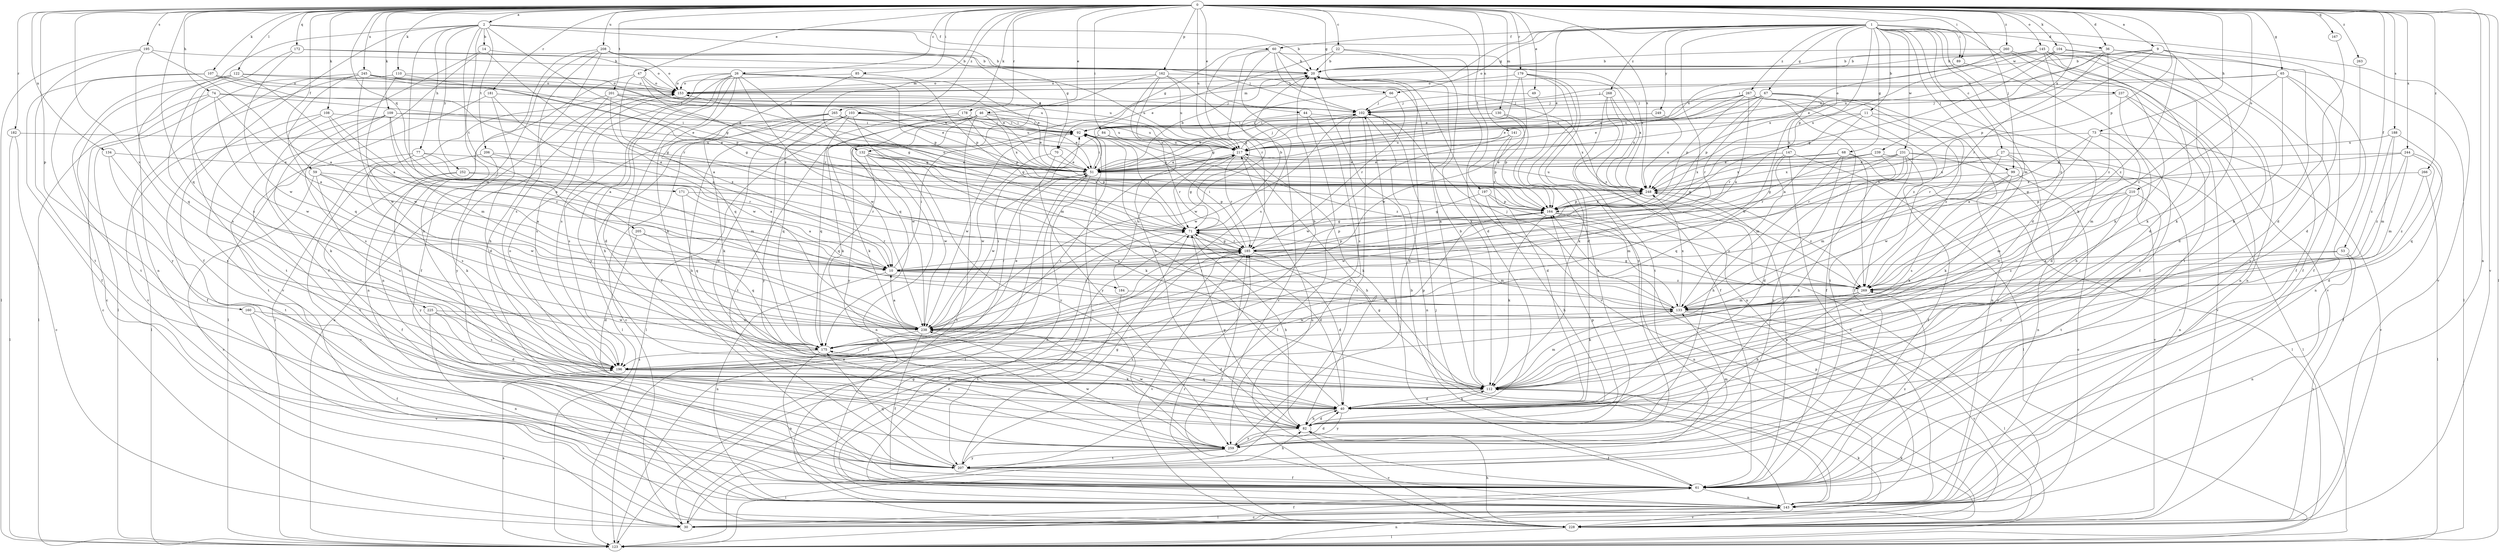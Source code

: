 strict digraph  {
0;
1;
2;
9;
10;
11;
14;
20;
22;
26;
27;
30;
36;
40;
44;
46;
47;
49;
51;
53;
59;
60;
61;
65;
66;
67;
68;
70;
71;
73;
74;
77;
82;
84;
85;
89;
92;
99;
102;
103;
104;
107;
108;
109;
110;
112;
122;
123;
130;
132;
133;
134;
141;
143;
145;
147;
153;
160;
162;
164;
167;
171;
172;
175;
178;
179;
181;
182;
184;
185;
188;
195;
196;
197;
201;
205;
206;
207;
208;
210;
217;
225;
228;
231;
237;
238;
239;
244;
245;
248;
249;
252;
259;
260;
263;
265;
266;
267;
268;
269;
0 -> 2  [label=a];
0 -> 9  [label=a];
0 -> 22  [label=c];
0 -> 26  [label=c];
0 -> 36  [label=d];
0 -> 44  [label=e];
0 -> 46  [label=e];
0 -> 47  [label=e];
0 -> 49  [label=e];
0 -> 53  [label=f];
0 -> 59  [label=f];
0 -> 65  [label=g];
0 -> 66  [label=g];
0 -> 73  [label=h];
0 -> 74  [label=h];
0 -> 84  [label=i];
0 -> 85  [label=i];
0 -> 89  [label=i];
0 -> 99  [label=j];
0 -> 103  [label=k];
0 -> 104  [label=k];
0 -> 107  [label=k];
0 -> 108  [label=k];
0 -> 109  [label=k];
0 -> 110  [label=k];
0 -> 122  [label=l];
0 -> 123  [label=l];
0 -> 130  [label=m];
0 -> 132  [label=m];
0 -> 134  [label=n];
0 -> 141  [label=n];
0 -> 143  [label=n];
0 -> 145  [label=o];
0 -> 160  [label=p];
0 -> 162  [label=p];
0 -> 164  [label=p];
0 -> 167  [label=q];
0 -> 171  [label=q];
0 -> 172  [label=q];
0 -> 175  [label=q];
0 -> 178  [label=r];
0 -> 179  [label=r];
0 -> 181  [label=r];
0 -> 182  [label=r];
0 -> 188  [label=s];
0 -> 195  [label=s];
0 -> 197  [label=t];
0 -> 201  [label=t];
0 -> 208  [label=u];
0 -> 210  [label=u];
0 -> 217  [label=u];
0 -> 225  [label=v];
0 -> 228  [label=v];
0 -> 239  [label=x];
0 -> 244  [label=x];
0 -> 245  [label=x];
0 -> 248  [label=x];
0 -> 260  [label=z];
0 -> 263  [label=z];
0 -> 265  [label=z];
0 -> 266  [label=z];
1 -> 11  [label=b];
1 -> 27  [label=c];
1 -> 36  [label=d];
1 -> 40  [label=d];
1 -> 51  [label=e];
1 -> 60  [label=f];
1 -> 66  [label=g];
1 -> 67  [label=g];
1 -> 68  [label=g];
1 -> 70  [label=g];
1 -> 89  [label=i];
1 -> 99  [label=j];
1 -> 112  [label=k];
1 -> 132  [label=m];
1 -> 133  [label=m];
1 -> 147  [label=o];
1 -> 164  [label=p];
1 -> 175  [label=q];
1 -> 228  [label=v];
1 -> 231  [label=w];
1 -> 237  [label=w];
1 -> 249  [label=y];
1 -> 267  [label=z];
1 -> 268  [label=z];
2 -> 14  [label=b];
2 -> 20  [label=b];
2 -> 51  [label=e];
2 -> 60  [label=f];
2 -> 61  [label=f];
2 -> 70  [label=g];
2 -> 71  [label=g];
2 -> 77  [label=h];
2 -> 82  [label=h];
2 -> 143  [label=n];
2 -> 205  [label=t];
2 -> 206  [label=t];
2 -> 238  [label=w];
2 -> 252  [label=y];
9 -> 20  [label=b];
9 -> 61  [label=f];
9 -> 92  [label=i];
9 -> 112  [label=k];
9 -> 164  [label=p];
9 -> 217  [label=u];
9 -> 269  [label=z];
10 -> 92  [label=i];
10 -> 143  [label=n];
10 -> 164  [label=p];
10 -> 184  [label=r];
10 -> 185  [label=r];
10 -> 269  [label=z];
11 -> 10  [label=a];
11 -> 40  [label=d];
11 -> 92  [label=i];
11 -> 185  [label=r];
11 -> 269  [label=z];
14 -> 20  [label=b];
14 -> 61  [label=f];
14 -> 185  [label=r];
14 -> 228  [label=v];
20 -> 153  [label=o];
20 -> 228  [label=v];
20 -> 248  [label=x];
22 -> 20  [label=b];
22 -> 40  [label=d];
22 -> 51  [label=e];
22 -> 112  [label=k];
26 -> 40  [label=d];
26 -> 51  [label=e];
26 -> 61  [label=f];
26 -> 71  [label=g];
26 -> 82  [label=h];
26 -> 112  [label=k];
26 -> 153  [label=o];
26 -> 164  [label=p];
26 -> 196  [label=s];
26 -> 217  [label=u];
26 -> 238  [label=w];
26 -> 259  [label=y];
27 -> 51  [label=e];
27 -> 112  [label=k];
27 -> 123  [label=l];
27 -> 238  [label=w];
27 -> 248  [label=x];
27 -> 259  [label=y];
30 -> 61  [label=f];
30 -> 71  [label=g];
30 -> 112  [label=k];
30 -> 164  [label=p];
30 -> 185  [label=r];
36 -> 20  [label=b];
36 -> 51  [label=e];
36 -> 61  [label=f];
36 -> 112  [label=k];
36 -> 185  [label=r];
36 -> 269  [label=z];
40 -> 82  [label=h];
40 -> 92  [label=i];
40 -> 112  [label=k];
40 -> 153  [label=o];
40 -> 175  [label=q];
40 -> 259  [label=y];
44 -> 92  [label=i];
44 -> 123  [label=l];
44 -> 248  [label=x];
44 -> 259  [label=y];
46 -> 92  [label=i];
46 -> 175  [label=q];
46 -> 207  [label=t];
46 -> 217  [label=u];
46 -> 228  [label=v];
46 -> 238  [label=w];
46 -> 248  [label=x];
46 -> 259  [label=y];
47 -> 10  [label=a];
47 -> 51  [label=e];
47 -> 143  [label=n];
47 -> 153  [label=o];
47 -> 185  [label=r];
49 -> 102  [label=j];
49 -> 112  [label=k];
51 -> 20  [label=b];
51 -> 92  [label=i];
51 -> 123  [label=l];
51 -> 143  [label=n];
51 -> 217  [label=u];
51 -> 238  [label=w];
51 -> 248  [label=x];
53 -> 10  [label=a];
53 -> 143  [label=n];
53 -> 228  [label=v];
53 -> 269  [label=z];
59 -> 10  [label=a];
59 -> 30  [label=c];
59 -> 196  [label=s];
59 -> 238  [label=w];
59 -> 248  [label=x];
60 -> 20  [label=b];
60 -> 71  [label=g];
60 -> 102  [label=j];
60 -> 112  [label=k];
60 -> 185  [label=r];
60 -> 196  [label=s];
60 -> 248  [label=x];
61 -> 102  [label=j];
61 -> 123  [label=l];
61 -> 143  [label=n];
61 -> 217  [label=u];
61 -> 248  [label=x];
61 -> 269  [label=z];
65 -> 40  [label=d];
65 -> 102  [label=j];
65 -> 143  [label=n];
65 -> 153  [label=o];
65 -> 259  [label=y];
65 -> 269  [label=z];
66 -> 102  [label=j];
66 -> 185  [label=r];
66 -> 238  [label=w];
67 -> 51  [label=e];
67 -> 61  [label=f];
67 -> 102  [label=j];
67 -> 143  [label=n];
67 -> 164  [label=p];
67 -> 185  [label=r];
67 -> 217  [label=u];
67 -> 238  [label=w];
68 -> 51  [label=e];
68 -> 82  [label=h];
68 -> 123  [label=l];
68 -> 248  [label=x];
68 -> 259  [label=y];
68 -> 269  [label=z];
70 -> 51  [label=e];
70 -> 123  [label=l];
70 -> 238  [label=w];
71 -> 20  [label=b];
71 -> 30  [label=c];
71 -> 40  [label=d];
71 -> 82  [label=h];
71 -> 92  [label=i];
71 -> 185  [label=r];
73 -> 10  [label=a];
73 -> 133  [label=m];
73 -> 185  [label=r];
73 -> 217  [label=u];
73 -> 228  [label=v];
74 -> 10  [label=a];
74 -> 30  [label=c];
74 -> 51  [label=e];
74 -> 102  [label=j];
74 -> 123  [label=l];
74 -> 238  [label=w];
77 -> 10  [label=a];
77 -> 51  [label=e];
77 -> 185  [label=r];
77 -> 196  [label=s];
77 -> 207  [label=t];
82 -> 40  [label=d];
82 -> 61  [label=f];
82 -> 71  [label=g];
82 -> 164  [label=p];
82 -> 228  [label=v];
82 -> 238  [label=w];
82 -> 259  [label=y];
84 -> 185  [label=r];
84 -> 217  [label=u];
84 -> 259  [label=y];
85 -> 153  [label=o];
85 -> 164  [label=p];
85 -> 175  [label=q];
89 -> 61  [label=f];
89 -> 153  [label=o];
92 -> 217  [label=u];
92 -> 238  [label=w];
92 -> 269  [label=z];
99 -> 30  [label=c];
99 -> 112  [label=k];
99 -> 133  [label=m];
99 -> 196  [label=s];
99 -> 248  [label=x];
102 -> 92  [label=i];
102 -> 143  [label=n];
102 -> 196  [label=s];
102 -> 207  [label=t];
102 -> 238  [label=w];
103 -> 30  [label=c];
103 -> 40  [label=d];
103 -> 51  [label=e];
103 -> 82  [label=h];
103 -> 92  [label=i];
103 -> 112  [label=k];
103 -> 133  [label=m];
103 -> 175  [label=q];
103 -> 259  [label=y];
104 -> 20  [label=b];
104 -> 71  [label=g];
104 -> 112  [label=k];
104 -> 123  [label=l];
104 -> 217  [label=u];
107 -> 51  [label=e];
107 -> 61  [label=f];
107 -> 71  [label=g];
107 -> 153  [label=o];
107 -> 207  [label=t];
108 -> 10  [label=a];
108 -> 61  [label=f];
108 -> 92  [label=i];
108 -> 207  [label=t];
108 -> 269  [label=z];
109 -> 10  [label=a];
109 -> 51  [label=e];
109 -> 92  [label=i];
109 -> 112  [label=k];
109 -> 123  [label=l];
109 -> 133  [label=m];
109 -> 196  [label=s];
110 -> 71  [label=g];
110 -> 123  [label=l];
110 -> 153  [label=o];
110 -> 238  [label=w];
112 -> 20  [label=b];
112 -> 40  [label=d];
112 -> 71  [label=g];
112 -> 133  [label=m];
122 -> 10  [label=a];
122 -> 30  [label=c];
122 -> 153  [label=o];
122 -> 196  [label=s];
122 -> 217  [label=u];
122 -> 259  [label=y];
123 -> 51  [label=e];
123 -> 143  [label=n];
123 -> 153  [label=o];
123 -> 196  [label=s];
130 -> 51  [label=e];
130 -> 82  [label=h];
130 -> 92  [label=i];
130 -> 164  [label=p];
132 -> 51  [label=e];
132 -> 112  [label=k];
132 -> 143  [label=n];
132 -> 164  [label=p];
132 -> 175  [label=q];
132 -> 238  [label=w];
132 -> 259  [label=y];
133 -> 92  [label=i];
133 -> 102  [label=j];
133 -> 123  [label=l];
133 -> 228  [label=v];
133 -> 238  [label=w];
133 -> 248  [label=x];
134 -> 51  [label=e];
134 -> 196  [label=s];
134 -> 207  [label=t];
141 -> 40  [label=d];
141 -> 164  [label=p];
141 -> 217  [label=u];
141 -> 238  [label=w];
143 -> 20  [label=b];
143 -> 30  [label=c];
143 -> 92  [label=i];
143 -> 102  [label=j];
143 -> 185  [label=r];
143 -> 228  [label=v];
145 -> 20  [label=b];
145 -> 40  [label=d];
145 -> 61  [label=f];
145 -> 112  [label=k];
145 -> 143  [label=n];
145 -> 207  [label=t];
145 -> 217  [label=u];
145 -> 248  [label=x];
145 -> 269  [label=z];
147 -> 51  [label=e];
147 -> 123  [label=l];
147 -> 133  [label=m];
147 -> 143  [label=n];
147 -> 175  [label=q];
153 -> 102  [label=j];
153 -> 196  [label=s];
160 -> 61  [label=f];
160 -> 228  [label=v];
160 -> 238  [label=w];
162 -> 71  [label=g];
162 -> 82  [label=h];
162 -> 153  [label=o];
162 -> 175  [label=q];
162 -> 217  [label=u];
162 -> 228  [label=v];
162 -> 269  [label=z];
164 -> 71  [label=g];
164 -> 112  [label=k];
164 -> 143  [label=n];
164 -> 153  [label=o];
164 -> 248  [label=x];
164 -> 269  [label=z];
167 -> 40  [label=d];
171 -> 10  [label=a];
171 -> 164  [label=p];
171 -> 175  [label=q];
172 -> 20  [label=b];
172 -> 153  [label=o];
172 -> 196  [label=s];
172 -> 238  [label=w];
175 -> 51  [label=e];
175 -> 92  [label=i];
175 -> 143  [label=n];
175 -> 196  [label=s];
178 -> 92  [label=i];
178 -> 112  [label=k];
178 -> 123  [label=l];
178 -> 164  [label=p];
178 -> 217  [label=u];
179 -> 40  [label=d];
179 -> 51  [label=e];
179 -> 153  [label=o];
179 -> 207  [label=t];
179 -> 238  [label=w];
179 -> 259  [label=y];
181 -> 40  [label=d];
181 -> 102  [label=j];
181 -> 123  [label=l];
181 -> 238  [label=w];
182 -> 30  [label=c];
182 -> 123  [label=l];
182 -> 217  [label=u];
184 -> 133  [label=m];
184 -> 207  [label=t];
184 -> 217  [label=u];
185 -> 10  [label=a];
185 -> 40  [label=d];
185 -> 71  [label=g];
185 -> 92  [label=i];
185 -> 133  [label=m];
185 -> 164  [label=p];
185 -> 196  [label=s];
185 -> 207  [label=t];
185 -> 228  [label=v];
188 -> 133  [label=m];
188 -> 175  [label=q];
188 -> 217  [label=u];
188 -> 269  [label=z];
195 -> 10  [label=a];
195 -> 20  [label=b];
195 -> 123  [label=l];
195 -> 175  [label=q];
195 -> 207  [label=t];
196 -> 20  [label=b];
196 -> 112  [label=k];
196 -> 164  [label=p];
197 -> 71  [label=g];
197 -> 82  [label=h];
197 -> 133  [label=m];
197 -> 164  [label=p];
201 -> 10  [label=a];
201 -> 51  [label=e];
201 -> 71  [label=g];
201 -> 102  [label=j];
201 -> 123  [label=l];
201 -> 259  [label=y];
205 -> 40  [label=d];
205 -> 175  [label=q];
205 -> 185  [label=r];
206 -> 51  [label=e];
206 -> 112  [label=k];
206 -> 133  [label=m];
206 -> 228  [label=v];
207 -> 61  [label=f];
207 -> 71  [label=g];
207 -> 82  [label=h];
207 -> 175  [label=q];
207 -> 259  [label=y];
208 -> 20  [label=b];
208 -> 61  [label=f];
208 -> 82  [label=h];
208 -> 102  [label=j];
208 -> 143  [label=n];
208 -> 153  [label=o];
208 -> 196  [label=s];
210 -> 133  [label=m];
210 -> 164  [label=p];
210 -> 207  [label=t];
210 -> 238  [label=w];
210 -> 259  [label=y];
217 -> 51  [label=e];
217 -> 71  [label=g];
217 -> 82  [label=h];
217 -> 102  [label=j];
217 -> 112  [label=k];
217 -> 185  [label=r];
217 -> 196  [label=s];
225 -> 40  [label=d];
225 -> 143  [label=n];
225 -> 196  [label=s];
225 -> 238  [label=w];
228 -> 82  [label=h];
228 -> 112  [label=k];
228 -> 123  [label=l];
228 -> 185  [label=r];
231 -> 40  [label=d];
231 -> 51  [label=e];
231 -> 61  [label=f];
231 -> 82  [label=h];
231 -> 143  [label=n];
231 -> 185  [label=r];
231 -> 228  [label=v];
231 -> 248  [label=x];
237 -> 61  [label=f];
237 -> 82  [label=h];
237 -> 102  [label=j];
237 -> 228  [label=v];
238 -> 10  [label=a];
238 -> 40  [label=d];
238 -> 61  [label=f];
238 -> 175  [label=q];
239 -> 51  [label=e];
239 -> 71  [label=g];
239 -> 143  [label=n];
239 -> 185  [label=r];
239 -> 248  [label=x];
244 -> 40  [label=d];
244 -> 51  [label=e];
244 -> 61  [label=f];
244 -> 71  [label=g];
244 -> 133  [label=m];
244 -> 269  [label=z];
245 -> 51  [label=e];
245 -> 153  [label=o];
245 -> 164  [label=p];
245 -> 175  [label=q];
245 -> 207  [label=t];
245 -> 217  [label=u];
245 -> 228  [label=v];
245 -> 238  [label=w];
248 -> 164  [label=p];
248 -> 217  [label=u];
248 -> 238  [label=w];
248 -> 269  [label=z];
249 -> 92  [label=i];
249 -> 248  [label=x];
252 -> 61  [label=f];
252 -> 185  [label=r];
252 -> 248  [label=x];
252 -> 259  [label=y];
259 -> 20  [label=b];
259 -> 40  [label=d];
259 -> 123  [label=l];
259 -> 133  [label=m];
259 -> 207  [label=t];
259 -> 238  [label=w];
260 -> 20  [label=b];
260 -> 143  [label=n];
260 -> 228  [label=v];
260 -> 248  [label=x];
263 -> 40  [label=d];
265 -> 51  [label=e];
265 -> 71  [label=g];
265 -> 92  [label=i];
265 -> 112  [label=k];
265 -> 123  [label=l];
265 -> 196  [label=s];
265 -> 217  [label=u];
266 -> 123  [label=l];
266 -> 248  [label=x];
266 -> 269  [label=z];
267 -> 10  [label=a];
267 -> 51  [label=e];
267 -> 61  [label=f];
267 -> 102  [label=j];
267 -> 164  [label=p];
267 -> 207  [label=t];
267 -> 217  [label=u];
267 -> 269  [label=z];
268 -> 30  [label=c];
268 -> 61  [label=f];
268 -> 102  [label=j];
268 -> 143  [label=n];
268 -> 248  [label=x];
269 -> 71  [label=g];
269 -> 82  [label=h];
269 -> 112  [label=k];
269 -> 133  [label=m];
}
